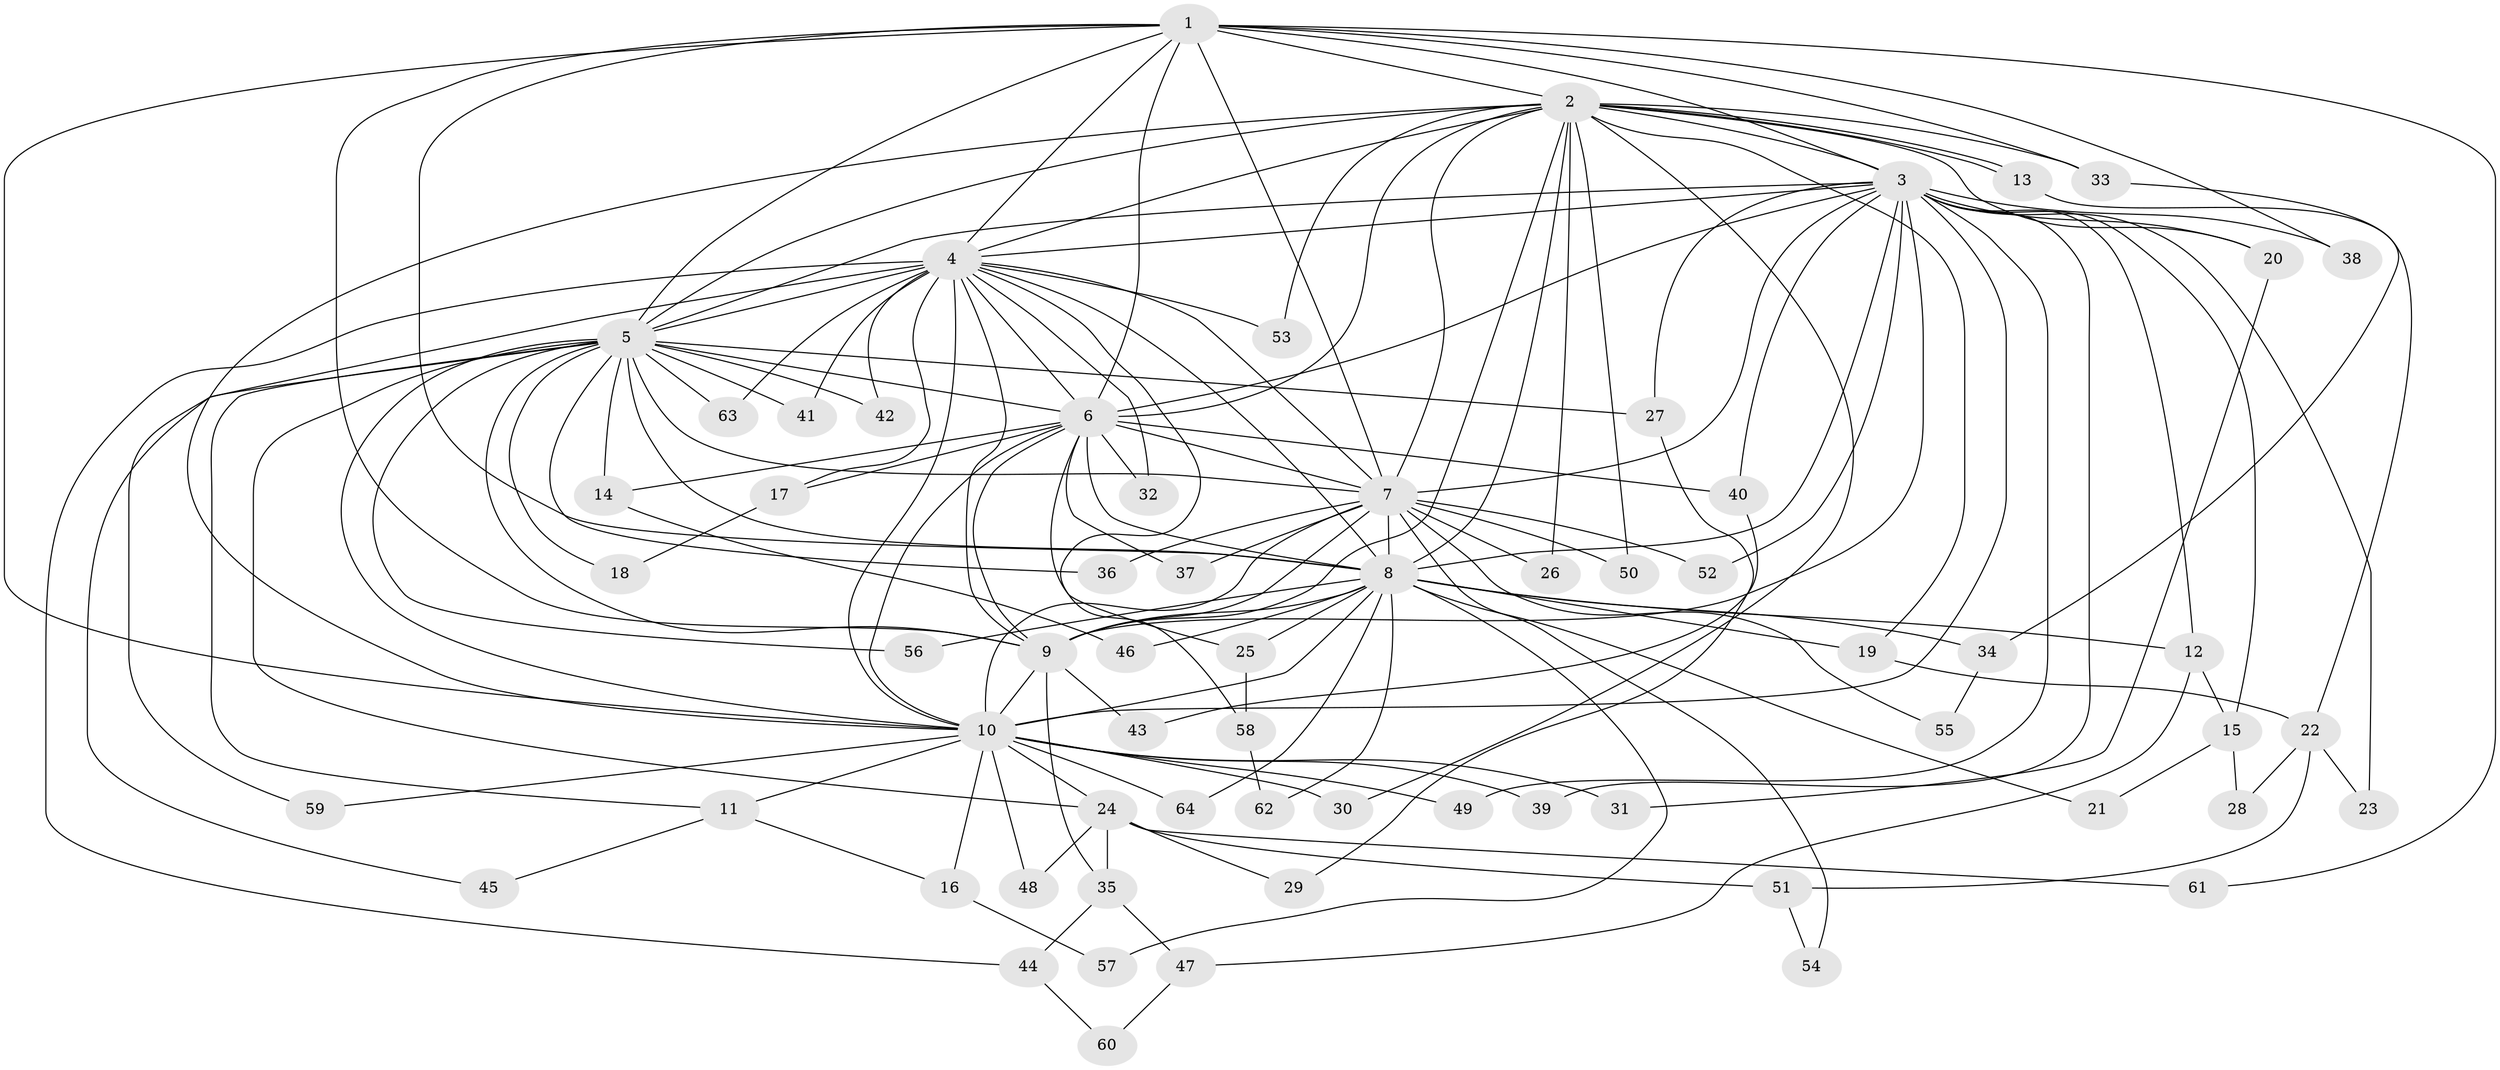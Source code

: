 // Generated by graph-tools (version 1.1) at 2025/13/03/09/25 04:13:48]
// undirected, 64 vertices, 153 edges
graph export_dot {
graph [start="1"]
  node [color=gray90,style=filled];
  1;
  2;
  3;
  4;
  5;
  6;
  7;
  8;
  9;
  10;
  11;
  12;
  13;
  14;
  15;
  16;
  17;
  18;
  19;
  20;
  21;
  22;
  23;
  24;
  25;
  26;
  27;
  28;
  29;
  30;
  31;
  32;
  33;
  34;
  35;
  36;
  37;
  38;
  39;
  40;
  41;
  42;
  43;
  44;
  45;
  46;
  47;
  48;
  49;
  50;
  51;
  52;
  53;
  54;
  55;
  56;
  57;
  58;
  59;
  60;
  61;
  62;
  63;
  64;
  1 -- 2;
  1 -- 3;
  1 -- 4;
  1 -- 5;
  1 -- 6;
  1 -- 7;
  1 -- 8;
  1 -- 9;
  1 -- 10;
  1 -- 33;
  1 -- 38;
  1 -- 61;
  2 -- 3;
  2 -- 4;
  2 -- 5;
  2 -- 6;
  2 -- 7;
  2 -- 8;
  2 -- 9;
  2 -- 10;
  2 -- 13;
  2 -- 13;
  2 -- 19;
  2 -- 20;
  2 -- 26;
  2 -- 30;
  2 -- 33;
  2 -- 50;
  2 -- 53;
  3 -- 4;
  3 -- 5;
  3 -- 6;
  3 -- 7;
  3 -- 8;
  3 -- 9;
  3 -- 10;
  3 -- 12;
  3 -- 15;
  3 -- 20;
  3 -- 23;
  3 -- 27;
  3 -- 38;
  3 -- 39;
  3 -- 40;
  3 -- 49;
  3 -- 52;
  4 -- 5;
  4 -- 6;
  4 -- 7;
  4 -- 8;
  4 -- 9;
  4 -- 10;
  4 -- 17;
  4 -- 32;
  4 -- 41;
  4 -- 42;
  4 -- 44;
  4 -- 53;
  4 -- 58;
  4 -- 59;
  4 -- 63;
  5 -- 6;
  5 -- 7;
  5 -- 8;
  5 -- 9;
  5 -- 10;
  5 -- 11;
  5 -- 14;
  5 -- 18;
  5 -- 24;
  5 -- 27;
  5 -- 36;
  5 -- 41;
  5 -- 42;
  5 -- 45;
  5 -- 56;
  5 -- 63;
  6 -- 7;
  6 -- 8;
  6 -- 9;
  6 -- 10;
  6 -- 14;
  6 -- 17;
  6 -- 25;
  6 -- 32;
  6 -- 37;
  6 -- 40;
  7 -- 8;
  7 -- 9;
  7 -- 10;
  7 -- 26;
  7 -- 36;
  7 -- 37;
  7 -- 50;
  7 -- 52;
  7 -- 54;
  7 -- 55;
  8 -- 9;
  8 -- 10;
  8 -- 12;
  8 -- 19;
  8 -- 21;
  8 -- 25;
  8 -- 34;
  8 -- 46;
  8 -- 56;
  8 -- 57;
  8 -- 62;
  8 -- 64;
  9 -- 10;
  9 -- 35;
  9 -- 43;
  10 -- 11;
  10 -- 16;
  10 -- 24;
  10 -- 30;
  10 -- 31;
  10 -- 39;
  10 -- 48;
  10 -- 49;
  10 -- 59;
  10 -- 64;
  11 -- 16;
  11 -- 45;
  12 -- 15;
  12 -- 47;
  13 -- 22;
  14 -- 46;
  15 -- 21;
  15 -- 28;
  16 -- 57;
  17 -- 18;
  19 -- 22;
  20 -- 31;
  22 -- 23;
  22 -- 28;
  22 -- 51;
  24 -- 29;
  24 -- 35;
  24 -- 48;
  24 -- 51;
  24 -- 61;
  25 -- 58;
  27 -- 29;
  33 -- 34;
  34 -- 55;
  35 -- 44;
  35 -- 47;
  40 -- 43;
  44 -- 60;
  47 -- 60;
  51 -- 54;
  58 -- 62;
}
